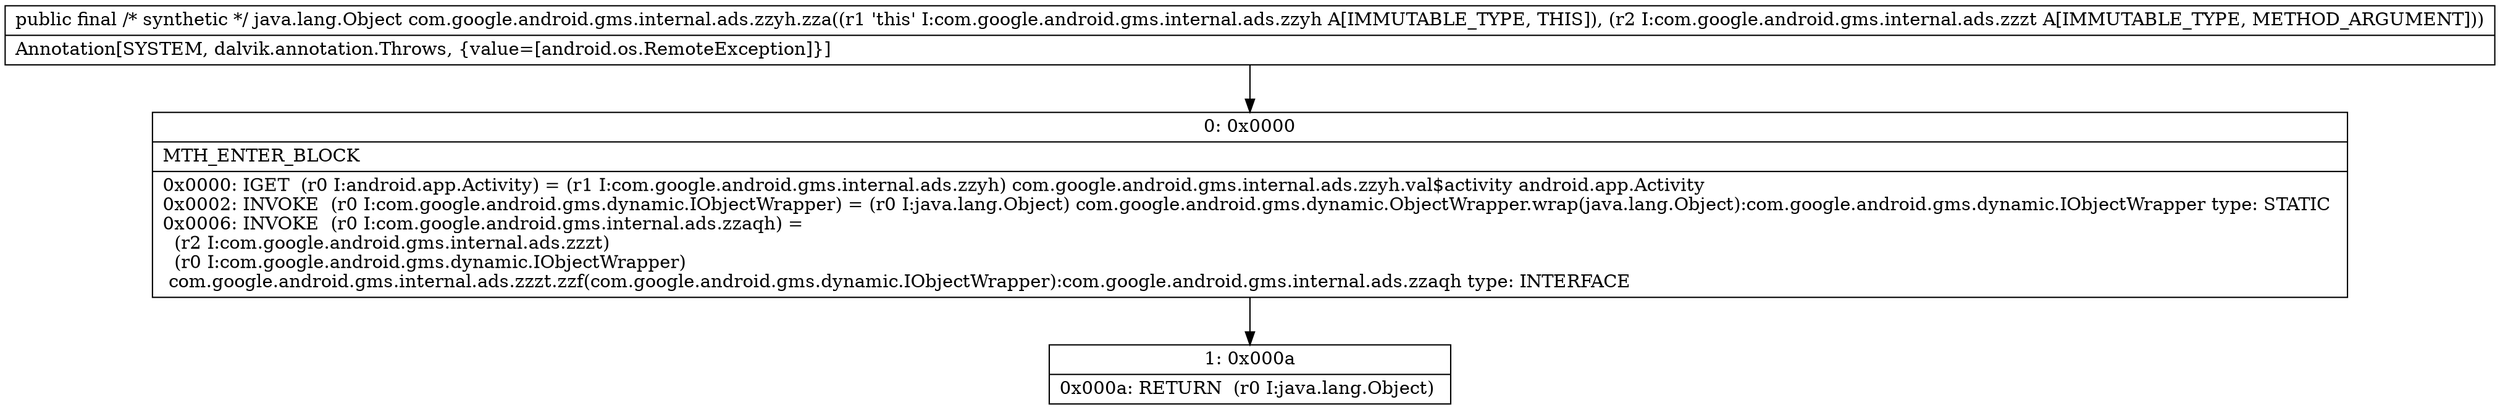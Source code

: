 digraph "CFG forcom.google.android.gms.internal.ads.zzyh.zza(Lcom\/google\/android\/gms\/internal\/ads\/zzzt;)Ljava\/lang\/Object;" {
Node_0 [shape=record,label="{0\:\ 0x0000|MTH_ENTER_BLOCK\l|0x0000: IGET  (r0 I:android.app.Activity) = (r1 I:com.google.android.gms.internal.ads.zzyh) com.google.android.gms.internal.ads.zzyh.val$activity android.app.Activity \l0x0002: INVOKE  (r0 I:com.google.android.gms.dynamic.IObjectWrapper) = (r0 I:java.lang.Object) com.google.android.gms.dynamic.ObjectWrapper.wrap(java.lang.Object):com.google.android.gms.dynamic.IObjectWrapper type: STATIC \l0x0006: INVOKE  (r0 I:com.google.android.gms.internal.ads.zzaqh) = \l  (r2 I:com.google.android.gms.internal.ads.zzzt)\l  (r0 I:com.google.android.gms.dynamic.IObjectWrapper)\l com.google.android.gms.internal.ads.zzzt.zzf(com.google.android.gms.dynamic.IObjectWrapper):com.google.android.gms.internal.ads.zzaqh type: INTERFACE \l}"];
Node_1 [shape=record,label="{1\:\ 0x000a|0x000a: RETURN  (r0 I:java.lang.Object) \l}"];
MethodNode[shape=record,label="{public final \/* synthetic *\/ java.lang.Object com.google.android.gms.internal.ads.zzyh.zza((r1 'this' I:com.google.android.gms.internal.ads.zzyh A[IMMUTABLE_TYPE, THIS]), (r2 I:com.google.android.gms.internal.ads.zzzt A[IMMUTABLE_TYPE, METHOD_ARGUMENT]))  | Annotation[SYSTEM, dalvik.annotation.Throws, \{value=[android.os.RemoteException]\}]\l}"];
MethodNode -> Node_0;
Node_0 -> Node_1;
}


